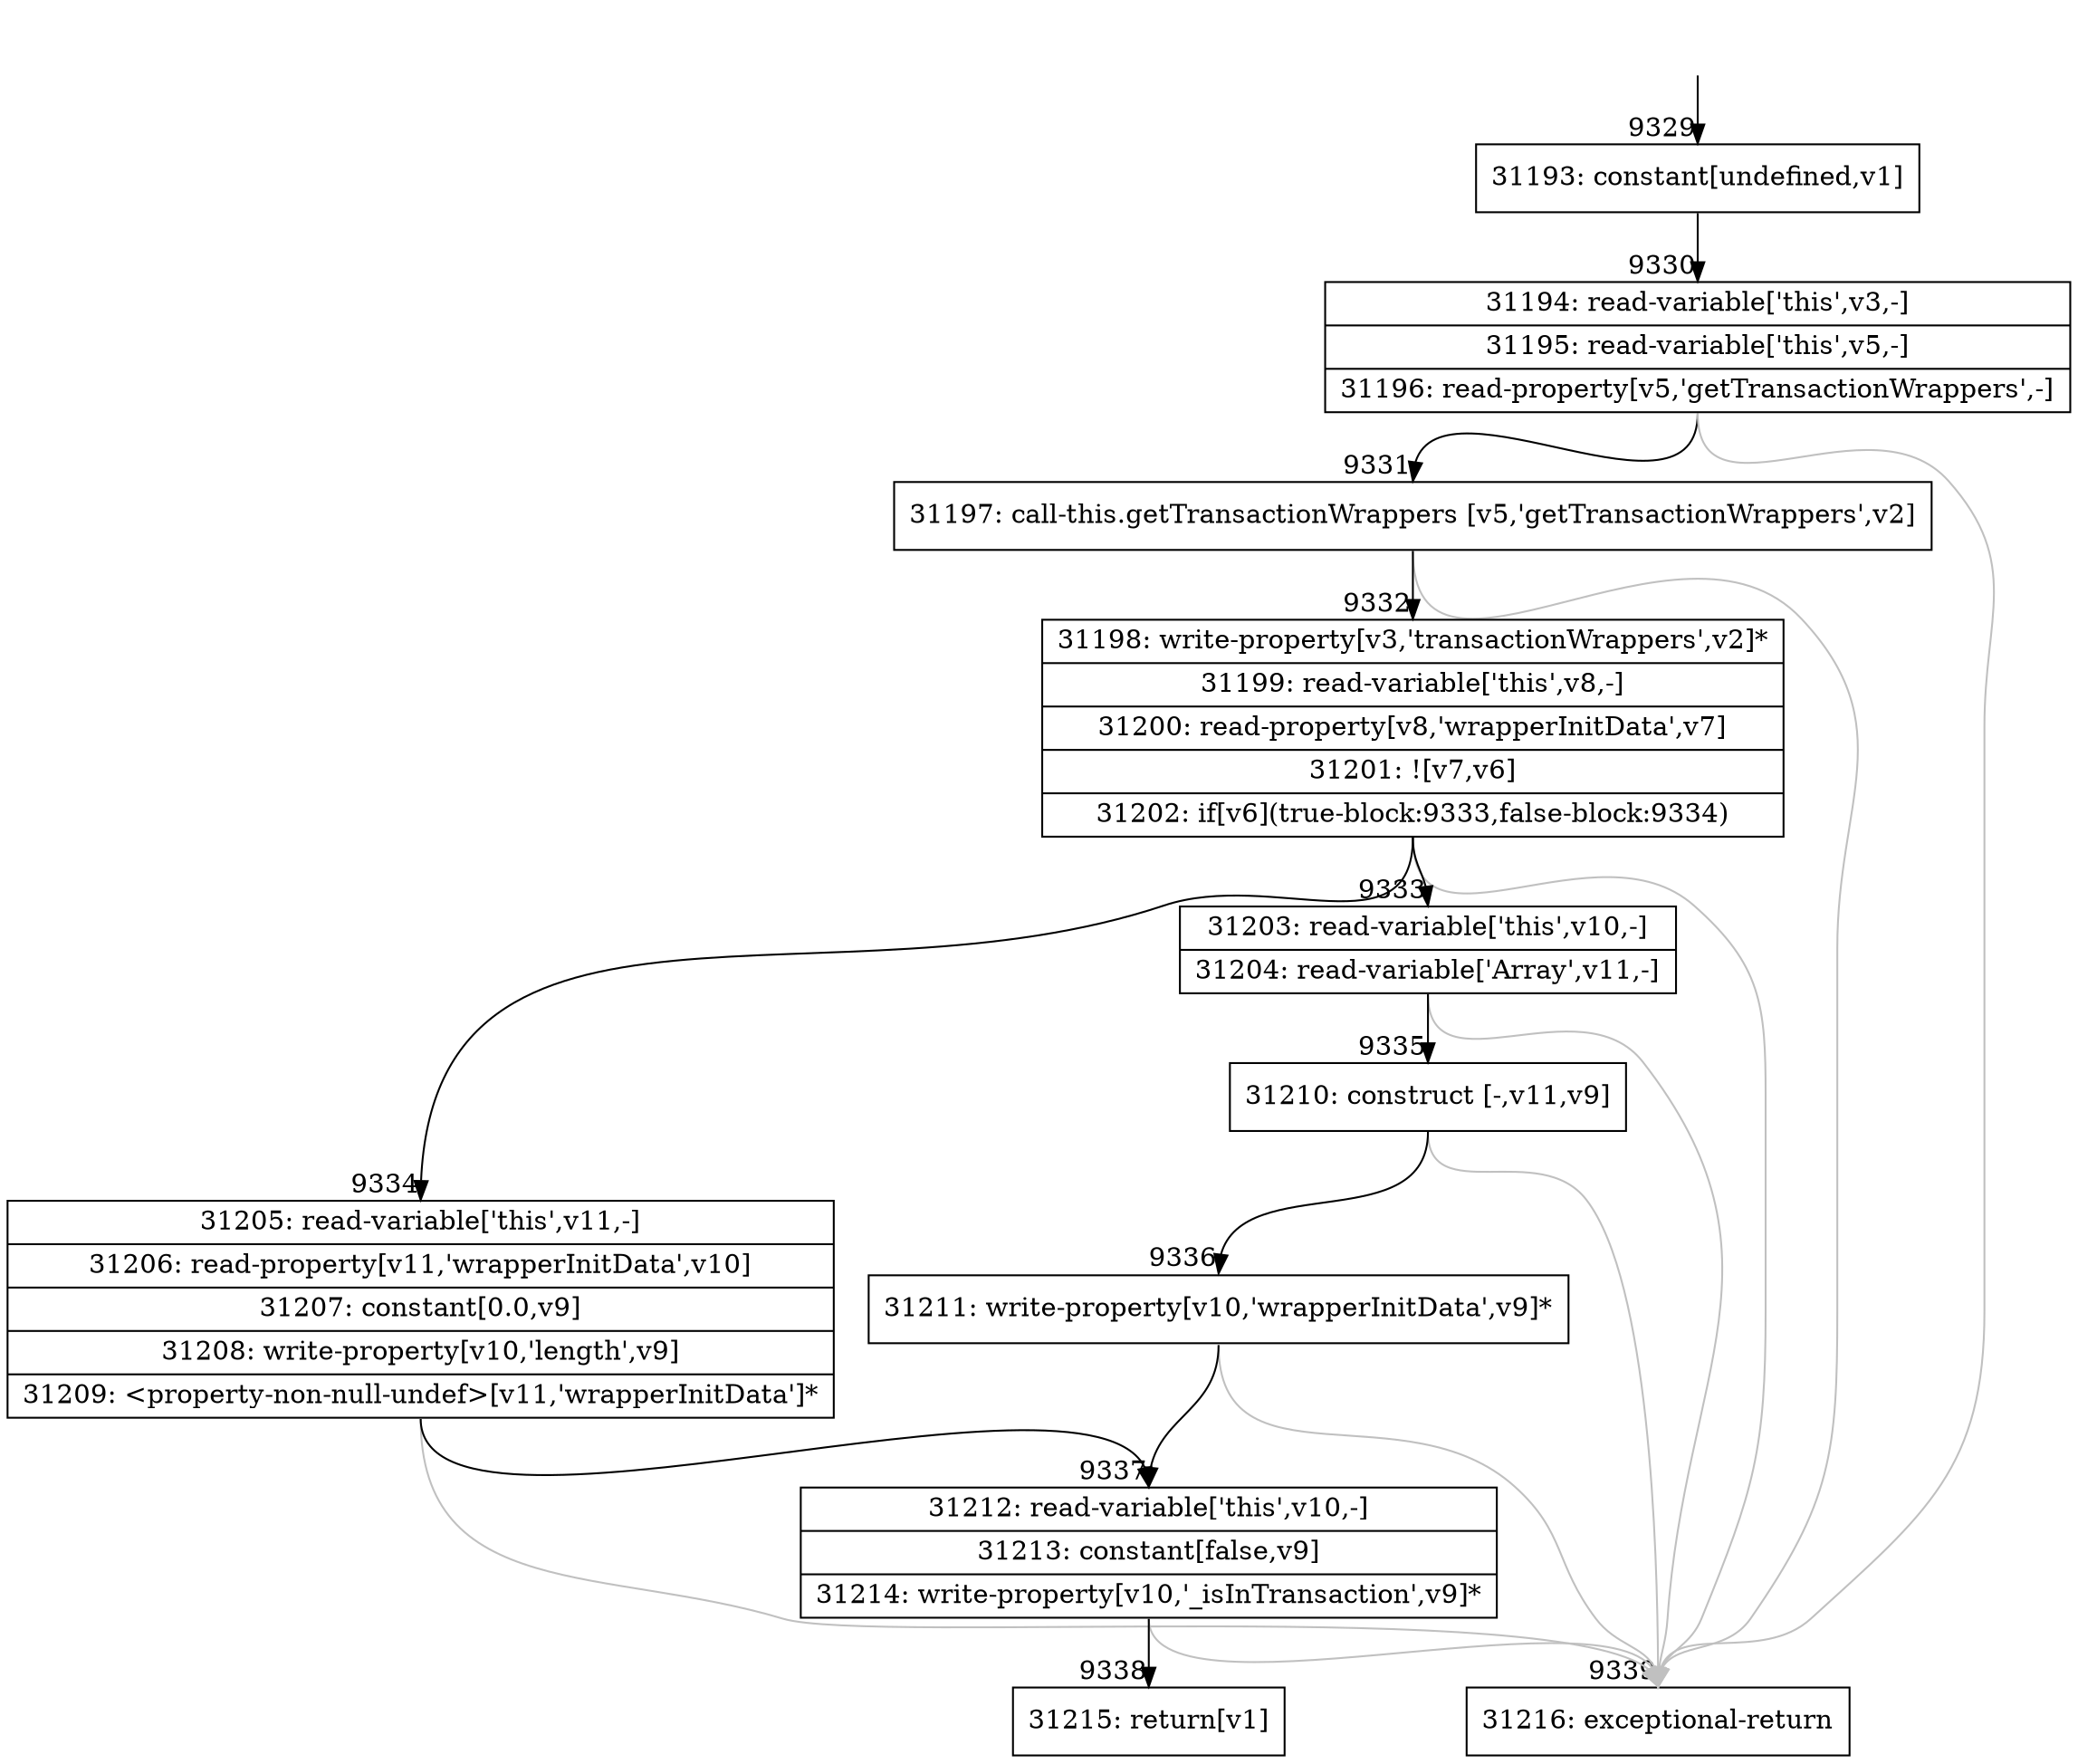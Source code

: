 digraph {
rankdir="TD"
BB_entry687[shape=none,label=""];
BB_entry687 -> BB9329 [tailport=s, headport=n, headlabel="    9329"]
BB9329 [shape=record label="{31193: constant[undefined,v1]}" ] 
BB9329 -> BB9330 [tailport=s, headport=n, headlabel="      9330"]
BB9330 [shape=record label="{31194: read-variable['this',v3,-]|31195: read-variable['this',v5,-]|31196: read-property[v5,'getTransactionWrappers',-]}" ] 
BB9330 -> BB9331 [tailport=s, headport=n, headlabel="      9331"]
BB9330 -> BB9339 [tailport=s, headport=n, color=gray, headlabel="      9339"]
BB9331 [shape=record label="{31197: call-this.getTransactionWrappers [v5,'getTransactionWrappers',v2]}" ] 
BB9331 -> BB9332 [tailport=s, headport=n, headlabel="      9332"]
BB9331 -> BB9339 [tailport=s, headport=n, color=gray]
BB9332 [shape=record label="{31198: write-property[v3,'transactionWrappers',v2]*|31199: read-variable['this',v8,-]|31200: read-property[v8,'wrapperInitData',v7]|31201: ![v7,v6]|31202: if[v6](true-block:9333,false-block:9334)}" ] 
BB9332 -> BB9333 [tailport=s, headport=n, headlabel="      9333"]
BB9332 -> BB9334 [tailport=s, headport=n, headlabel="      9334"]
BB9332 -> BB9339 [tailport=s, headport=n, color=gray]
BB9333 [shape=record label="{31203: read-variable['this',v10,-]|31204: read-variable['Array',v11,-]}" ] 
BB9333 -> BB9335 [tailport=s, headport=n, headlabel="      9335"]
BB9333 -> BB9339 [tailport=s, headport=n, color=gray]
BB9334 [shape=record label="{31205: read-variable['this',v11,-]|31206: read-property[v11,'wrapperInitData',v10]|31207: constant[0.0,v9]|31208: write-property[v10,'length',v9]|31209: \<property-non-null-undef\>[v11,'wrapperInitData']*}" ] 
BB9334 -> BB9337 [tailport=s, headport=n, headlabel="      9337"]
BB9334 -> BB9339 [tailport=s, headport=n, color=gray]
BB9335 [shape=record label="{31210: construct [-,v11,v9]}" ] 
BB9335 -> BB9336 [tailport=s, headport=n, headlabel="      9336"]
BB9335 -> BB9339 [tailport=s, headport=n, color=gray]
BB9336 [shape=record label="{31211: write-property[v10,'wrapperInitData',v9]*}" ] 
BB9336 -> BB9337 [tailport=s, headport=n]
BB9336 -> BB9339 [tailport=s, headport=n, color=gray]
BB9337 [shape=record label="{31212: read-variable['this',v10,-]|31213: constant[false,v9]|31214: write-property[v10,'_isInTransaction',v9]*}" ] 
BB9337 -> BB9338 [tailport=s, headport=n, headlabel="      9338"]
BB9337 -> BB9339 [tailport=s, headport=n, color=gray]
BB9338 [shape=record label="{31215: return[v1]}" ] 
BB9339 [shape=record label="{31216: exceptional-return}" ] 
//#$~ 16603
}
